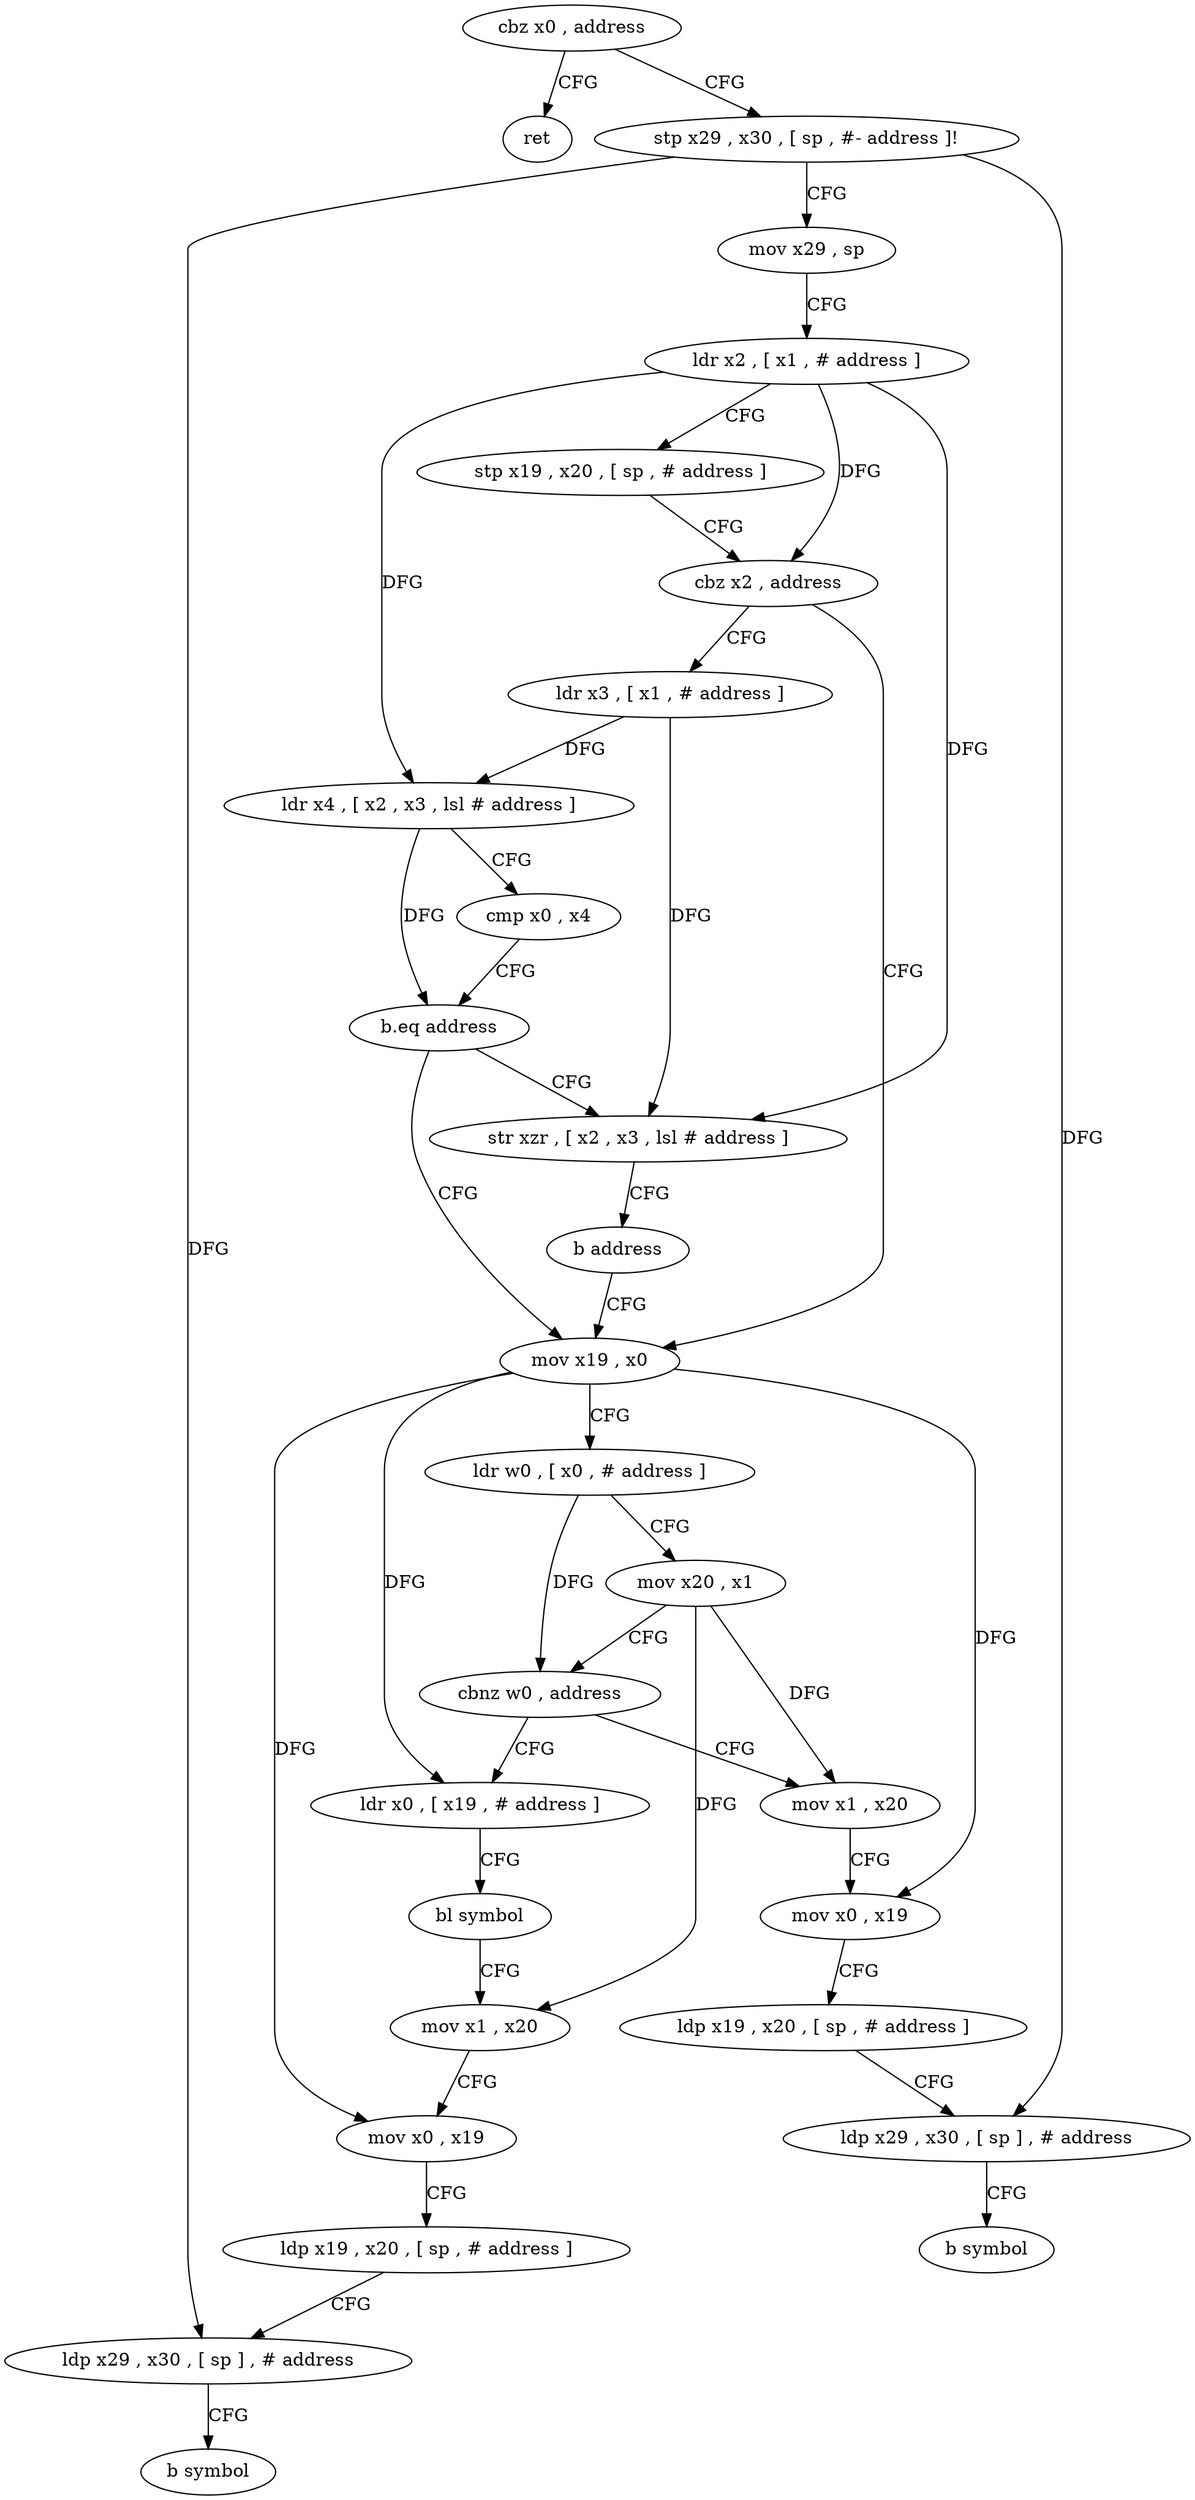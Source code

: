 digraph "func" {
"125576" [label = "cbz x0 , address" ]
"125696" [label = "ret" ]
"125580" [label = "stp x29 , x30 , [ sp , #- address ]!" ]
"125584" [label = "mov x29 , sp" ]
"125588" [label = "ldr x2 , [ x1 , # address ]" ]
"125592" [label = "stp x19 , x20 , [ sp , # address ]" ]
"125596" [label = "cbz x2 , address" ]
"125616" [label = "mov x19 , x0" ]
"125600" [label = "ldr x3 , [ x1 , # address ]" ]
"125620" [label = "ldr w0 , [ x0 , # address ]" ]
"125624" [label = "mov x20 , x1" ]
"125628" [label = "cbnz w0 , address" ]
"125656" [label = "ldr x0 , [ x19 , # address ]" ]
"125632" [label = "mov x1 , x20" ]
"125604" [label = "ldr x4 , [ x2 , x3 , lsl # address ]" ]
"125608" [label = "cmp x0 , x4" ]
"125612" [label = "b.eq address" ]
"125688" [label = "str xzr , [ x2 , x3 , lsl # address ]" ]
"125660" [label = "bl symbol" ]
"125664" [label = "mov x1 , x20" ]
"125668" [label = "mov x0 , x19" ]
"125672" [label = "ldp x19 , x20 , [ sp , # address ]" ]
"125676" [label = "ldp x29 , x30 , [ sp ] , # address" ]
"125680" [label = "b symbol" ]
"125636" [label = "mov x0 , x19" ]
"125640" [label = "ldp x19 , x20 , [ sp , # address ]" ]
"125644" [label = "ldp x29 , x30 , [ sp ] , # address" ]
"125648" [label = "b symbol" ]
"125692" [label = "b address" ]
"125576" -> "125696" [ label = "CFG" ]
"125576" -> "125580" [ label = "CFG" ]
"125580" -> "125584" [ label = "CFG" ]
"125580" -> "125676" [ label = "DFG" ]
"125580" -> "125644" [ label = "DFG" ]
"125584" -> "125588" [ label = "CFG" ]
"125588" -> "125592" [ label = "CFG" ]
"125588" -> "125596" [ label = "DFG" ]
"125588" -> "125604" [ label = "DFG" ]
"125588" -> "125688" [ label = "DFG" ]
"125592" -> "125596" [ label = "CFG" ]
"125596" -> "125616" [ label = "CFG" ]
"125596" -> "125600" [ label = "CFG" ]
"125616" -> "125620" [ label = "CFG" ]
"125616" -> "125656" [ label = "DFG" ]
"125616" -> "125668" [ label = "DFG" ]
"125616" -> "125636" [ label = "DFG" ]
"125600" -> "125604" [ label = "DFG" ]
"125600" -> "125688" [ label = "DFG" ]
"125620" -> "125624" [ label = "CFG" ]
"125620" -> "125628" [ label = "DFG" ]
"125624" -> "125628" [ label = "CFG" ]
"125624" -> "125664" [ label = "DFG" ]
"125624" -> "125632" [ label = "DFG" ]
"125628" -> "125656" [ label = "CFG" ]
"125628" -> "125632" [ label = "CFG" ]
"125656" -> "125660" [ label = "CFG" ]
"125632" -> "125636" [ label = "CFG" ]
"125604" -> "125608" [ label = "CFG" ]
"125604" -> "125612" [ label = "DFG" ]
"125608" -> "125612" [ label = "CFG" ]
"125612" -> "125688" [ label = "CFG" ]
"125612" -> "125616" [ label = "CFG" ]
"125688" -> "125692" [ label = "CFG" ]
"125660" -> "125664" [ label = "CFG" ]
"125664" -> "125668" [ label = "CFG" ]
"125668" -> "125672" [ label = "CFG" ]
"125672" -> "125676" [ label = "CFG" ]
"125676" -> "125680" [ label = "CFG" ]
"125636" -> "125640" [ label = "CFG" ]
"125640" -> "125644" [ label = "CFG" ]
"125644" -> "125648" [ label = "CFG" ]
"125692" -> "125616" [ label = "CFG" ]
}
